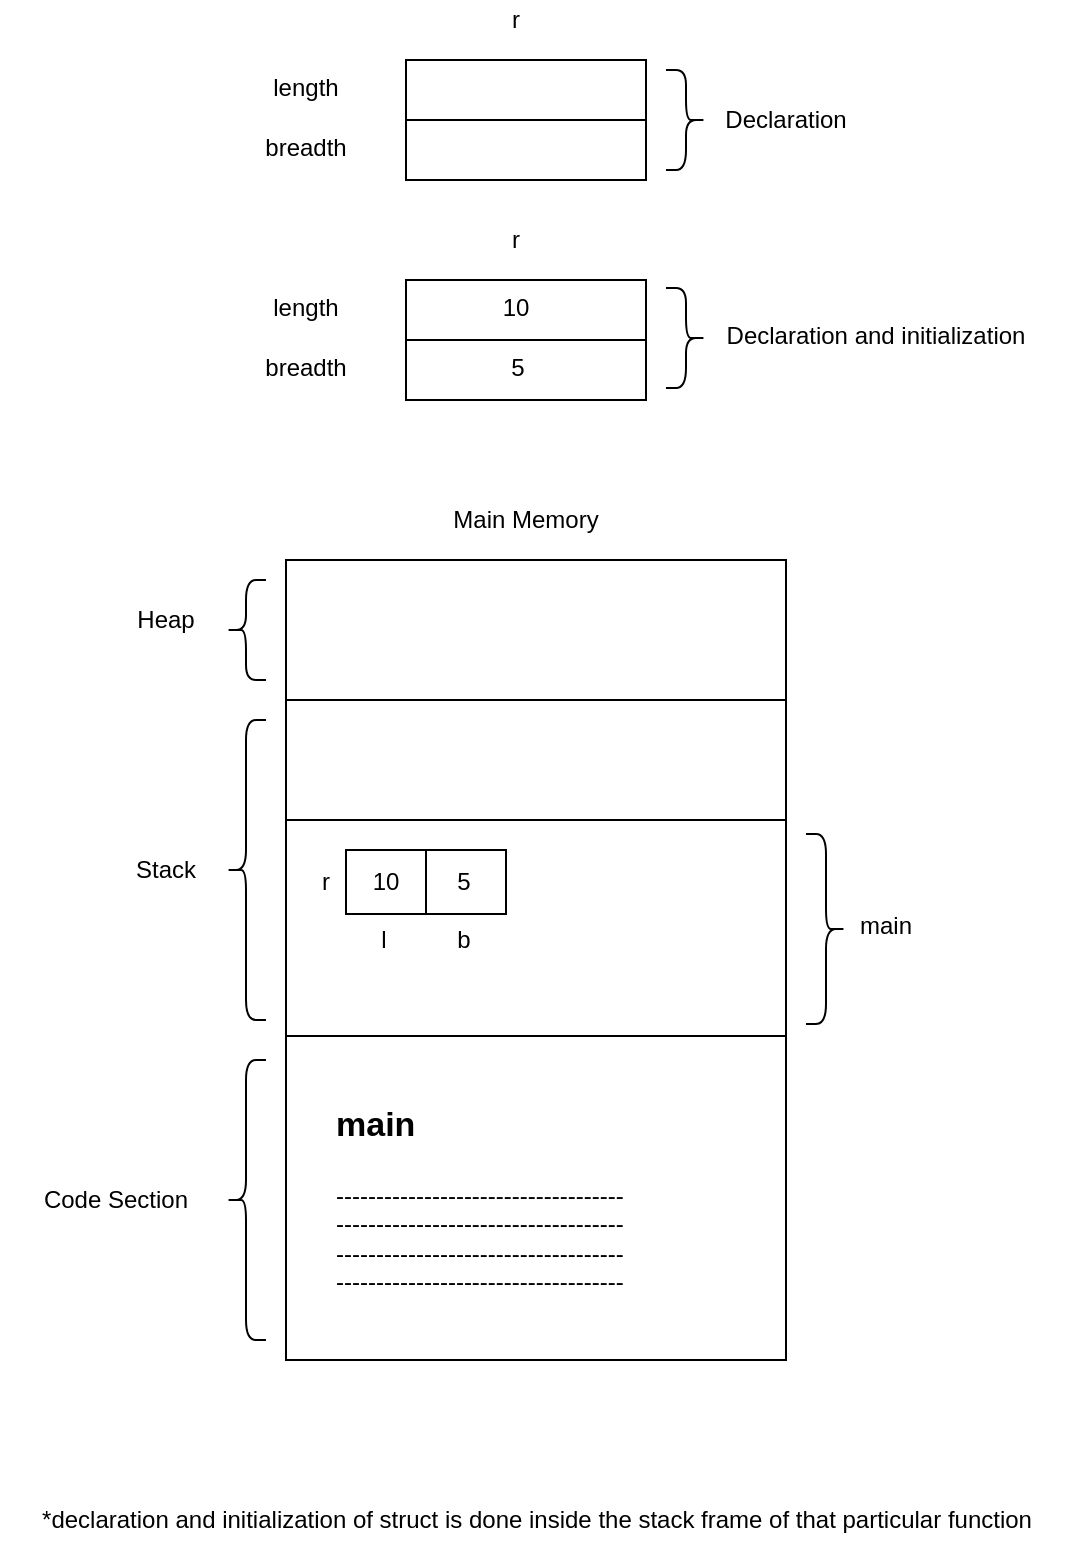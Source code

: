 <mxfile version="14.2.4" type="embed">
    <diagram id="tb-rjLNJS4ZGqYDwcvgx" name="Page-1">
        <mxGraphModel dx="1086" dy="790" grid="1" gridSize="10" guides="1" tooltips="1" connect="1" arrows="1" fold="1" page="1" pageScale="1" pageWidth="850" pageHeight="1100" math="0" shadow="0">
            <root>
                <mxCell id="0"/>
                <mxCell id="1" parent="0"/>
                <mxCell id="2" value="" style="rounded=0;whiteSpace=wrap;html=1;" vertex="1" parent="1">
                    <mxGeometry x="290" y="350" width="250" height="400" as="geometry"/>
                </mxCell>
                <mxCell id="3" value="Main Memory&lt;br&gt;" style="text;html=1;strokeColor=none;fillColor=none;align=center;verticalAlign=middle;whiteSpace=wrap;rounded=0;" vertex="1" parent="1">
                    <mxGeometry x="340" y="320" width="140" height="20" as="geometry"/>
                </mxCell>
                <mxCell id="4" value="Heap" style="text;html=1;strokeColor=none;fillColor=none;align=center;verticalAlign=middle;whiteSpace=wrap;rounded=0;" vertex="1" parent="1">
                    <mxGeometry x="210" y="370" width="40" height="20" as="geometry"/>
                </mxCell>
                <mxCell id="5" value="Stack" style="text;html=1;strokeColor=none;fillColor=none;align=center;verticalAlign=middle;whiteSpace=wrap;rounded=0;" vertex="1" parent="1">
                    <mxGeometry x="210" y="495" width="40" height="20" as="geometry"/>
                </mxCell>
                <mxCell id="6" value="main" style="text;html=1;strokeColor=none;fillColor=none;align=center;verticalAlign=middle;whiteSpace=wrap;rounded=0;" vertex="1" parent="1">
                    <mxGeometry x="570" y="522.5" width="40" height="20" as="geometry"/>
                </mxCell>
                <mxCell id="7" value="Code Section" style="text;html=1;strokeColor=none;fillColor=none;align=center;verticalAlign=middle;whiteSpace=wrap;rounded=0;" vertex="1" parent="1">
                    <mxGeometry x="165" y="660" width="80" height="20" as="geometry"/>
                </mxCell>
                <mxCell id="8" value="" style="endArrow=none;html=1;exitX=0;exitY=0.25;exitDx=0;exitDy=0;entryX=1;entryY=0.25;entryDx=0;entryDy=0;" edge="1" parent="1">
                    <mxGeometry width="50" height="50" relative="1" as="geometry">
                        <mxPoint x="290" y="420" as="sourcePoint"/>
                        <mxPoint x="540" y="420" as="targetPoint"/>
                    </mxGeometry>
                </mxCell>
                <mxCell id="9" value="" style="endArrow=none;html=1;exitX=0;exitY=0.5;exitDx=0;exitDy=0;entryX=1;entryY=0.5;entryDx=0;entryDy=0;" edge="1" parent="1">
                    <mxGeometry width="50" height="50" relative="1" as="geometry">
                        <mxPoint x="290" y="480" as="sourcePoint"/>
                        <mxPoint x="540" y="480" as="targetPoint"/>
                    </mxGeometry>
                </mxCell>
                <mxCell id="10" value="" style="endArrow=none;html=1;exitX=0;exitY=0.75;exitDx=0;exitDy=0;entryX=1;entryY=0.75;entryDx=0;entryDy=0;" edge="1" parent="1">
                    <mxGeometry width="50" height="50" relative="1" as="geometry">
                        <mxPoint x="290" y="588" as="sourcePoint"/>
                        <mxPoint x="540" y="588" as="targetPoint"/>
                    </mxGeometry>
                </mxCell>
                <mxCell id="11" value="&lt;h1&gt;&lt;span&gt;&lt;font style=&quot;font-size: 17px&quot;&gt;main&lt;/font&gt;&lt;/span&gt;&lt;br&gt;&lt;/h1&gt;&lt;div&gt;------------------------------------&lt;/div&gt;&lt;div&gt;------------------------------------&lt;/div&gt;&lt;div&gt;------------------------------------&lt;/div&gt;&lt;div&gt;------------------------------------&lt;/div&gt;" style="text;html=1;strokeColor=none;fillColor=none;spacing=5;spacingTop=-20;whiteSpace=wrap;overflow=hidden;rounded=0;" vertex="1" parent="1">
                    <mxGeometry x="310" y="610" width="190" height="120" as="geometry"/>
                </mxCell>
                <mxCell id="31" value="" style="rounded=0;whiteSpace=wrap;html=1;" vertex="1" parent="1">
                    <mxGeometry x="350" y="100" width="120" height="60" as="geometry"/>
                </mxCell>
                <mxCell id="32" value="" style="endArrow=none;html=1;entryX=1;entryY=0.5;entryDx=0;entryDy=0;exitX=0;exitY=0.5;exitDx=0;exitDy=0;" edge="1" parent="1" source="31" target="31">
                    <mxGeometry width="50" height="50" relative="1" as="geometry">
                        <mxPoint x="380" y="170" as="sourcePoint"/>
                        <mxPoint x="430" y="120" as="targetPoint"/>
                    </mxGeometry>
                </mxCell>
                <mxCell id="33" value="r" style="text;html=1;strokeColor=none;fillColor=none;align=center;verticalAlign=middle;whiteSpace=wrap;rounded=0;" vertex="1" parent="1">
                    <mxGeometry x="290" y="501" width="40" height="20" as="geometry"/>
                </mxCell>
                <mxCell id="34" value="length" style="text;html=1;strokeColor=none;fillColor=none;align=center;verticalAlign=middle;whiteSpace=wrap;rounded=0;" vertex="1" parent="1">
                    <mxGeometry x="280" y="104" width="40" height="20" as="geometry"/>
                </mxCell>
                <mxCell id="35" value="breadth" style="text;html=1;strokeColor=none;fillColor=none;align=center;verticalAlign=middle;whiteSpace=wrap;rounded=0;" vertex="1" parent="1">
                    <mxGeometry x="280" y="134" width="40" height="20" as="geometry"/>
                </mxCell>
                <mxCell id="36" value="" style="rounded=0;whiteSpace=wrap;html=1;" vertex="1" parent="1">
                    <mxGeometry x="350" y="210" width="120" height="60" as="geometry"/>
                </mxCell>
                <mxCell id="37" value="" style="endArrow=none;html=1;entryX=1;entryY=0.5;entryDx=0;entryDy=0;exitX=0;exitY=0.5;exitDx=0;exitDy=0;" edge="1" parent="1" source="36" target="36">
                    <mxGeometry width="50" height="50" relative="1" as="geometry">
                        <mxPoint x="380" y="280" as="sourcePoint"/>
                        <mxPoint x="430" y="230" as="targetPoint"/>
                    </mxGeometry>
                </mxCell>
                <mxCell id="38" value="r" style="text;html=1;strokeColor=none;fillColor=none;align=center;verticalAlign=middle;whiteSpace=wrap;rounded=0;" vertex="1" parent="1">
                    <mxGeometry x="385" y="180" width="40" height="20" as="geometry"/>
                </mxCell>
                <mxCell id="39" value="length" style="text;html=1;strokeColor=none;fillColor=none;align=center;verticalAlign=middle;whiteSpace=wrap;rounded=0;" vertex="1" parent="1">
                    <mxGeometry x="280" y="214" width="40" height="20" as="geometry"/>
                </mxCell>
                <mxCell id="40" value="breadth" style="text;html=1;strokeColor=none;fillColor=none;align=center;verticalAlign=middle;whiteSpace=wrap;rounded=0;" vertex="1" parent="1">
                    <mxGeometry x="280" y="244" width="40" height="20" as="geometry"/>
                </mxCell>
                <mxCell id="41" value="10" style="text;html=1;strokeColor=none;fillColor=none;align=center;verticalAlign=middle;whiteSpace=wrap;rounded=0;" vertex="1" parent="1">
                    <mxGeometry x="385" y="214" width="40" height="20" as="geometry"/>
                </mxCell>
                <mxCell id="42" value="5" style="text;html=1;strokeColor=none;fillColor=none;align=center;verticalAlign=middle;whiteSpace=wrap;rounded=0;" vertex="1" parent="1">
                    <mxGeometry x="386" y="244" width="40" height="20" as="geometry"/>
                </mxCell>
                <mxCell id="44" value="" style="shape=curlyBracket;whiteSpace=wrap;html=1;rounded=1;direction=west;" vertex="1" parent="1">
                    <mxGeometry x="480" y="105" width="20" height="50" as="geometry"/>
                </mxCell>
                <mxCell id="45" value="" style="shape=curlyBracket;whiteSpace=wrap;html=1;rounded=1;direction=west;" vertex="1" parent="1">
                    <mxGeometry x="480" y="214" width="20" height="50" as="geometry"/>
                </mxCell>
                <mxCell id="46" value="Declaration" style="text;html=1;strokeColor=none;fillColor=none;align=center;verticalAlign=middle;whiteSpace=wrap;rounded=0;" vertex="1" parent="1">
                    <mxGeometry x="520" y="120" width="40" height="20" as="geometry"/>
                </mxCell>
                <mxCell id="47" value="Declaration and initialization" style="text;html=1;strokeColor=none;fillColor=none;align=center;verticalAlign=middle;whiteSpace=wrap;rounded=0;" vertex="1" parent="1">
                    <mxGeometry x="500" y="228" width="170" height="20" as="geometry"/>
                </mxCell>
                <mxCell id="48" value="" style="shape=curlyBracket;whiteSpace=wrap;html=1;rounded=1;" vertex="1" parent="1">
                    <mxGeometry x="260" y="360" width="20" height="50" as="geometry"/>
                </mxCell>
                <mxCell id="49" value="" style="shape=curlyBracket;whiteSpace=wrap;html=1;rounded=1;" vertex="1" parent="1">
                    <mxGeometry x="260" y="430" width="20" height="150" as="geometry"/>
                </mxCell>
                <mxCell id="50" value="" style="shape=curlyBracket;whiteSpace=wrap;html=1;rounded=1;direction=west;" vertex="1" parent="1">
                    <mxGeometry x="550" y="487" width="20" height="95" as="geometry"/>
                </mxCell>
                <mxCell id="51" value="" style="shape=curlyBracket;whiteSpace=wrap;html=1;rounded=1;" vertex="1" parent="1">
                    <mxGeometry x="260" y="600" width="20" height="140" as="geometry"/>
                </mxCell>
                <mxCell id="53" value="" style="rounded=0;whiteSpace=wrap;html=1;" vertex="1" parent="1">
                    <mxGeometry x="320" y="495" width="80" height="32" as="geometry"/>
                </mxCell>
                <mxCell id="54" value="" style="endArrow=none;html=1;entryX=0.5;entryY=0;entryDx=0;entryDy=0;exitX=0.5;exitY=1;exitDx=0;exitDy=0;" edge="1" parent="1" source="53" target="53">
                    <mxGeometry width="50" height="50" relative="1" as="geometry">
                        <mxPoint x="630" y="687" as="sourcePoint"/>
                        <mxPoint x="680" y="637" as="targetPoint"/>
                    </mxGeometry>
                </mxCell>
                <mxCell id="55" value="10" style="text;html=1;strokeColor=none;fillColor=none;align=center;verticalAlign=middle;whiteSpace=wrap;rounded=0;" vertex="1" parent="1">
                    <mxGeometry x="320" y="501" width="40" height="20" as="geometry"/>
                </mxCell>
                <mxCell id="56" value="5" style="text;html=1;strokeColor=none;fillColor=none;align=center;verticalAlign=middle;whiteSpace=wrap;rounded=0;" vertex="1" parent="1">
                    <mxGeometry x="359" y="501" width="40" height="20" as="geometry"/>
                </mxCell>
                <mxCell id="57" value="l" style="text;html=1;strokeColor=none;fillColor=none;align=center;verticalAlign=middle;whiteSpace=wrap;rounded=0;" vertex="1" parent="1">
                    <mxGeometry x="319" y="530" width="40" height="20" as="geometry"/>
                </mxCell>
                <mxCell id="58" value="b" style="text;html=1;strokeColor=none;fillColor=none;align=center;verticalAlign=middle;whiteSpace=wrap;rounded=0;" vertex="1" parent="1">
                    <mxGeometry x="359" y="530" width="40" height="20" as="geometry"/>
                </mxCell>
                <mxCell id="59" value="r" style="text;html=1;strokeColor=none;fillColor=none;align=center;verticalAlign=middle;whiteSpace=wrap;rounded=0;" vertex="1" parent="1">
                    <mxGeometry x="385" y="70" width="40" height="20" as="geometry"/>
                </mxCell>
                <mxCell id="60" value="*declaration and initialization of struct is done inside the stack frame of that particular function" style="text;html=1;strokeColor=none;fillColor=none;align=center;verticalAlign=middle;whiteSpace=wrap;rounded=0;" vertex="1" parent="1">
                    <mxGeometry x="147.5" y="820" width="535" height="20" as="geometry"/>
                </mxCell>
            </root>
        </mxGraphModel>
    </diagram>
</mxfile>